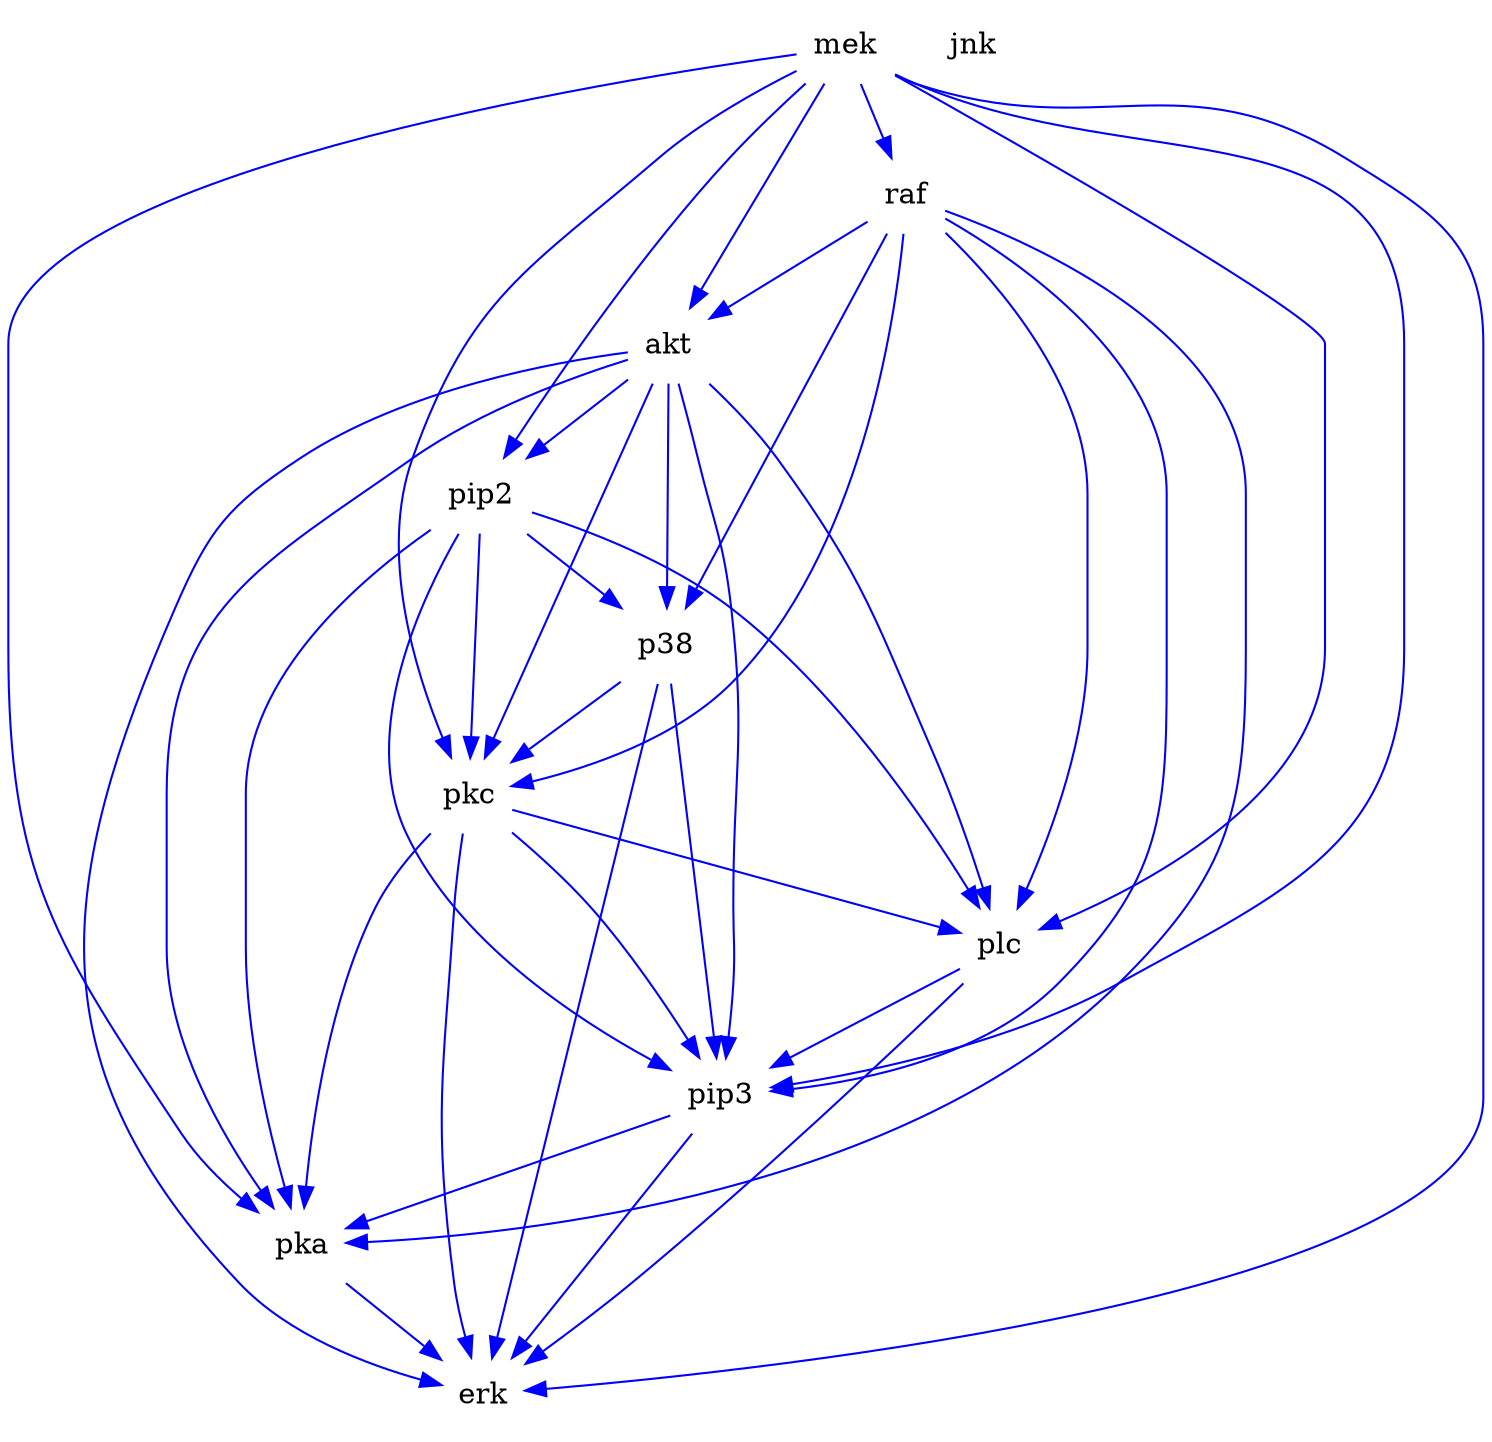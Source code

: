 digraph {
	raf [height=.5 shape=plaintext width=.5]
	mek [height=.5 shape=plaintext width=.5]
	plc [height=.5 shape=plaintext width=.5]
	pip2 [height=.5 shape=plaintext width=.5]
	pip3 [height=.5 shape=plaintext width=.5]
	erk [height=.5 shape=plaintext width=.5]
	akt [height=.5 shape=plaintext width=.5]
	pka [height=.5 shape=plaintext width=.5]
	pkc [height=.5 shape=plaintext width=.5]
	p38 [height=.5 shape=plaintext width=.5]
	jnk [height=.5 shape=plaintext width=.5]
	raf -> akt [color=blue]
	pip2 -> pkc [color=blue]
	pkc -> erk [color=blue]
	plc -> pip3 [color=blue]
	raf -> pip3 [color=blue]
	pip3 -> pka [color=blue]
	akt -> pip2 [color=blue]
	mek -> erk [color=blue]
	raf -> pkc [color=blue]
	akt -> pkc [color=blue]
	mek -> akt [color=blue]
	mek -> pip2 [color=blue]
	raf -> p38 [color=blue]
	akt -> erk [color=blue]
	raf -> pka [color=blue]
	raf -> plc [color=blue]
	pip2 -> p38 [color=blue]
	mek -> pkc [color=blue]
	mek -> plc [color=blue]
	mek -> pka [color=blue]
	pkc -> plc [color=blue]
	pkc -> pka [color=blue]
	pip2 -> pka [color=blue]
	pip2 -> plc [color=blue]
	akt -> pip3 [color=blue]
	p38 -> erk [color=blue]
	akt -> p38 [color=blue]
	p38 -> pip3 [color=blue]
	pip3 -> erk [color=blue]
	p38 -> pkc [color=blue]
	akt -> plc [color=blue]
	akt -> pka [color=blue]
	pip2 -> pip3 [color=blue]
	plc -> erk [color=blue]
	pka -> erk [color=blue]
	pkc -> pip3 [color=blue]
	mek -> pip3 [color=blue]
	mek -> raf [color=blue]
}
